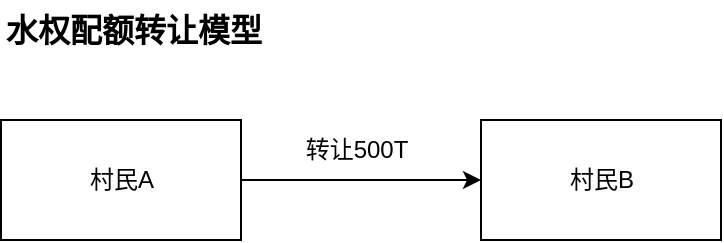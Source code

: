 <mxfile version="22.0.8" type="github" pages="3">
  <diagram name="0001" id="y2zCg2tqc-IcQTNm7M6H">
    <mxGraphModel dx="956" dy="505" grid="1" gridSize="10" guides="1" tooltips="1" connect="1" arrows="1" fold="1" page="1" pageScale="1" pageWidth="1169" pageHeight="827" math="0" shadow="0">
      <root>
        <mxCell id="sdHGfgtrLrPXHbDimJ2l-0" />
        <mxCell id="sdHGfgtrLrPXHbDimJ2l-1" parent="sdHGfgtrLrPXHbDimJ2l-0" />
        <mxCell id="sdHGfgtrLrPXHbDimJ2l-57" value="&lt;b style=&quot;font-size: 16px;&quot;&gt;水权配额转让模型&lt;/b&gt;" style="text;html=1;align=left;verticalAlign=middle;resizable=0;points=[];autosize=1;strokeColor=none;fillColor=none;fontSize=16;rounded=0;labelBackgroundColor=none;" parent="sdHGfgtrLrPXHbDimJ2l-1" vertex="1">
          <mxGeometry x="40.5" y="20" width="150" height="30" as="geometry" />
        </mxCell>
        <mxCell id="cgCMbxDdlOudI4U_pfRL-2" value="" style="edgeStyle=orthogonalEdgeStyle;rounded=0;orthogonalLoop=1;jettySize=auto;html=1;" edge="1" parent="sdHGfgtrLrPXHbDimJ2l-1" source="cgCMbxDdlOudI4U_pfRL-0" target="cgCMbxDdlOudI4U_pfRL-1">
          <mxGeometry relative="1" as="geometry" />
        </mxCell>
        <mxCell id="cgCMbxDdlOudI4U_pfRL-0" value="村民A" style="rounded=0;whiteSpace=wrap;html=1;" vertex="1" parent="sdHGfgtrLrPXHbDimJ2l-1">
          <mxGeometry x="40.5" y="80" width="120" height="60" as="geometry" />
        </mxCell>
        <mxCell id="cgCMbxDdlOudI4U_pfRL-1" value="村民B" style="rounded=0;whiteSpace=wrap;html=1;" vertex="1" parent="sdHGfgtrLrPXHbDimJ2l-1">
          <mxGeometry x="280.5" y="80" width="120" height="60" as="geometry" />
        </mxCell>
        <mxCell id="cgCMbxDdlOudI4U_pfRL-3" value="转让500T" style="text;html=1;align=center;verticalAlign=middle;resizable=0;points=[];autosize=1;strokeColor=none;fillColor=none;" vertex="1" parent="sdHGfgtrLrPXHbDimJ2l-1">
          <mxGeometry x="182.5" y="80" width="70" height="30" as="geometry" />
        </mxCell>
      </root>
    </mxGraphModel>
  </diagram>
  <diagram name="0002" id="FFKCgc_vzp9uywSh-Pm3">
    <mxGraphModel dx="956" dy="505" grid="1" gridSize="10" guides="1" tooltips="1" connect="1" arrows="1" fold="1" page="1" pageScale="1" pageWidth="1169" pageHeight="827" math="0" shadow="0">
      <root>
        <mxCell id="4rx6LOBcJhTN_sZH4FtV-0" />
        <mxCell id="4rx6LOBcJhTN_sZH4FtV-1" parent="4rx6LOBcJhTN_sZH4FtV-0" />
        <mxCell id="4rx6LOBcJhTN_sZH4FtV-2" value="&lt;b style=&quot;font-size: 16px;&quot;&gt;水权配额转让模型&lt;/b&gt;" style="text;html=1;align=left;verticalAlign=middle;resizable=0;points=[];autosize=1;strokeColor=none;fillColor=none;fontSize=16;rounded=0;labelBackgroundColor=none;" vertex="1" parent="4rx6LOBcJhTN_sZH4FtV-1">
          <mxGeometry x="40.5" y="20" width="150" height="30" as="geometry" />
        </mxCell>
        <mxCell id="nMmHyc7ttuRgZQb_Bonb-3" value="" style="edgeStyle=orthogonalEdgeStyle;rounded=0;orthogonalLoop=1;jettySize=auto;html=1;startArrow=classic;startFill=1;endArrow=none;endFill=0;" edge="1" parent="4rx6LOBcJhTN_sZH4FtV-1" source="4rx6LOBcJhTN_sZH4FtV-4" target="nMmHyc7ttuRgZQb_Bonb-2">
          <mxGeometry relative="1" as="geometry" />
        </mxCell>
        <mxCell id="nMmHyc7ttuRgZQb_Bonb-5" value="" style="edgeStyle=orthogonalEdgeStyle;rounded=0;orthogonalLoop=1;jettySize=auto;html=1;startArrow=classic;startFill=1;endArrow=none;endFill=0;" edge="1" parent="4rx6LOBcJhTN_sZH4FtV-1" source="4rx6LOBcJhTN_sZH4FtV-4" target="nMmHyc7ttuRgZQb_Bonb-4">
          <mxGeometry relative="1" as="geometry" />
        </mxCell>
        <mxCell id="4rx6LOBcJhTN_sZH4FtV-4" value="企业A" style="rounded=0;whiteSpace=wrap;html=1;" vertex="1" parent="4rx6LOBcJhTN_sZH4FtV-1">
          <mxGeometry x="320" y="200" width="120" height="60" as="geometry" />
        </mxCell>
        <mxCell id="nMmHyc7ttuRgZQb_Bonb-2" value="村民A" style="rounded=0;whiteSpace=wrap;html=1;" vertex="1" parent="4rx6LOBcJhTN_sZH4FtV-1">
          <mxGeometry x="200" y="80" width="120" height="60" as="geometry" />
        </mxCell>
        <mxCell id="nMmHyc7ttuRgZQb_Bonb-4" value="村民A" style="rounded=0;whiteSpace=wrap;html=1;" vertex="1" parent="4rx6LOBcJhTN_sZH4FtV-1">
          <mxGeometry x="440" y="80" width="120" height="60" as="geometry" />
        </mxCell>
        <mxCell id="nMmHyc7ttuRgZQb_Bonb-6" value="转让300T水" style="text;html=1;align=center;verticalAlign=middle;resizable=0;points=[];autosize=1;strokeColor=none;fillColor=none;" vertex="1" parent="4rx6LOBcJhTN_sZH4FtV-1">
          <mxGeometry x="186.5" y="170" width="90" height="30" as="geometry" />
        </mxCell>
        <mxCell id="nMmHyc7ttuRgZQb_Bonb-7" value="转让400T水" style="text;html=1;align=center;verticalAlign=middle;resizable=0;points=[];autosize=1;strokeColor=none;fillColor=none;" vertex="1" parent="4rx6LOBcJhTN_sZH4FtV-1">
          <mxGeometry x="482" y="170" width="90" height="30" as="geometry" />
        </mxCell>
      </root>
    </mxGraphModel>
  </diagram>
  <diagram name="0003" id="y3HvZfuwunW0wmJHe1q1">
    <mxGraphModel dx="956" dy="505" grid="1" gridSize="10" guides="1" tooltips="1" connect="1" arrows="1" fold="1" page="1" pageScale="1" pageWidth="1169" pageHeight="827" math="0" shadow="0">
      <root>
        <mxCell id="KQyuQTw5qIR_1iaqKe37-0" />
        <mxCell id="KQyuQTw5qIR_1iaqKe37-1" parent="KQyuQTw5qIR_1iaqKe37-0" />
        <mxCell id="KQyuQTw5qIR_1iaqKe37-2" value="&lt;b style=&quot;font-size: 16px;&quot;&gt;水权配额转让模型&lt;/b&gt;" style="text;html=1;align=left;verticalAlign=middle;resizable=0;points=[];autosize=1;strokeColor=none;fillColor=none;fontSize=16;rounded=0;labelBackgroundColor=none;" vertex="1" parent="KQyuQTw5qIR_1iaqKe37-1">
          <mxGeometry x="40.5" y="20" width="150" height="30" as="geometry" />
        </mxCell>
        <mxCell id="KQyuQTw5qIR_1iaqKe37-3" value="" style="edgeStyle=orthogonalEdgeStyle;rounded=0;orthogonalLoop=1;jettySize=auto;html=1;startArrow=classic;startFill=1;endArrow=none;endFill=0;exitX=0.5;exitY=0;exitDx=0;exitDy=0;" edge="1" parent="KQyuQTw5qIR_1iaqKe37-1" source="KQyuQTw5qIR_1iaqKe37-5" target="KQyuQTw5qIR_1iaqKe37-6">
          <mxGeometry relative="1" as="geometry" />
        </mxCell>
        <mxCell id="KQyuQTw5qIR_1iaqKe37-4" value="" style="edgeStyle=orthogonalEdgeStyle;rounded=0;orthogonalLoop=1;jettySize=auto;html=1;startArrow=classic;startFill=1;endArrow=none;endFill=0;exitX=0.5;exitY=0;exitDx=0;exitDy=0;" edge="1" parent="KQyuQTw5qIR_1iaqKe37-1" source="KQyuQTw5qIR_1iaqKe37-5" target="KQyuQTw5qIR_1iaqKe37-7">
          <mxGeometry relative="1" as="geometry" />
        </mxCell>
        <mxCell id="0A8C_e6p8wc3ZKngVCED-1" value="" style="edgeStyle=orthogonalEdgeStyle;rounded=0;orthogonalLoop=1;jettySize=auto;html=1;" edge="1" parent="KQyuQTw5qIR_1iaqKe37-1" source="KQyuQTw5qIR_1iaqKe37-5" target="0A8C_e6p8wc3ZKngVCED-0">
          <mxGeometry relative="1" as="geometry" />
        </mxCell>
        <mxCell id="0A8C_e6p8wc3ZKngVCED-3" value="" style="edgeStyle=orthogonalEdgeStyle;rounded=0;orthogonalLoop=1;jettySize=auto;html=1;startArrow=classic;startFill=1;endArrow=none;endFill=0;" edge="1" parent="KQyuQTw5qIR_1iaqKe37-1" source="KQyuQTw5qIR_1iaqKe37-5" target="0A8C_e6p8wc3ZKngVCED-2">
          <mxGeometry relative="1" as="geometry" />
        </mxCell>
        <mxCell id="KQyuQTw5qIR_1iaqKe37-5" value="村委会A" style="rounded=0;whiteSpace=wrap;html=1;" vertex="1" parent="KQyuQTw5qIR_1iaqKe37-1">
          <mxGeometry x="320" y="221" width="120" height="60" as="geometry" />
        </mxCell>
        <mxCell id="KQyuQTw5qIR_1iaqKe37-6" value="村民A" style="rounded=0;whiteSpace=wrap;html=1;" vertex="1" parent="KQyuQTw5qIR_1iaqKe37-1">
          <mxGeometry x="159.5" y="80" width="120" height="60" as="geometry" />
        </mxCell>
        <mxCell id="KQyuQTw5qIR_1iaqKe37-7" value="村民C" style="rounded=0;whiteSpace=wrap;html=1;" vertex="1" parent="KQyuQTw5qIR_1iaqKe37-1">
          <mxGeometry x="480" y="80" width="120" height="60" as="geometry" />
        </mxCell>
        <mxCell id="KQyuQTw5qIR_1iaqKe37-8" value="转让300T水" style="text;html=1;align=center;verticalAlign=middle;resizable=0;points=[];autosize=1;strokeColor=none;fillColor=none;" vertex="1" parent="KQyuQTw5qIR_1iaqKe37-1">
          <mxGeometry x="200" y="191" width="90" height="30" as="geometry" />
        </mxCell>
        <mxCell id="KQyuQTw5qIR_1iaqKe37-9" value="转让400T水" style="text;html=1;align=center;verticalAlign=middle;resizable=0;points=[];autosize=1;strokeColor=none;fillColor=none;" vertex="1" parent="KQyuQTw5qIR_1iaqKe37-1">
          <mxGeometry x="375" y="156" width="90" height="30" as="geometry" />
        </mxCell>
        <mxCell id="0A8C_e6p8wc3ZKngVCED-0" value="企业A" style="rounded=0;whiteSpace=wrap;html=1;" vertex="1" parent="KQyuQTw5qIR_1iaqKe37-1">
          <mxGeometry x="320" y="324" width="120" height="60" as="geometry" />
        </mxCell>
        <mxCell id="0A8C_e6p8wc3ZKngVCED-2" value="村民B" style="rounded=0;whiteSpace=wrap;html=1;" vertex="1" parent="KQyuQTw5qIR_1iaqKe37-1">
          <mxGeometry x="320" y="80" width="120" height="60" as="geometry" />
        </mxCell>
        <mxCell id="0A8C_e6p8wc3ZKngVCED-4" value="转让200T水" style="text;html=1;align=center;verticalAlign=middle;resizable=0;points=[];autosize=1;strokeColor=none;fillColor=none;" vertex="1" parent="KQyuQTw5qIR_1iaqKe37-1">
          <mxGeometry x="480" y="191" width="90" height="30" as="geometry" />
        </mxCell>
        <mxCell id="0A8C_e6p8wc3ZKngVCED-5" value="转让900T水" style="text;html=1;align=center;verticalAlign=middle;resizable=0;points=[];autosize=1;strokeColor=none;fillColor=none;" vertex="1" parent="KQyuQTw5qIR_1iaqKe37-1">
          <mxGeometry x="375" y="288" width="90" height="30" as="geometry" />
        </mxCell>
      </root>
    </mxGraphModel>
  </diagram>
</mxfile>
